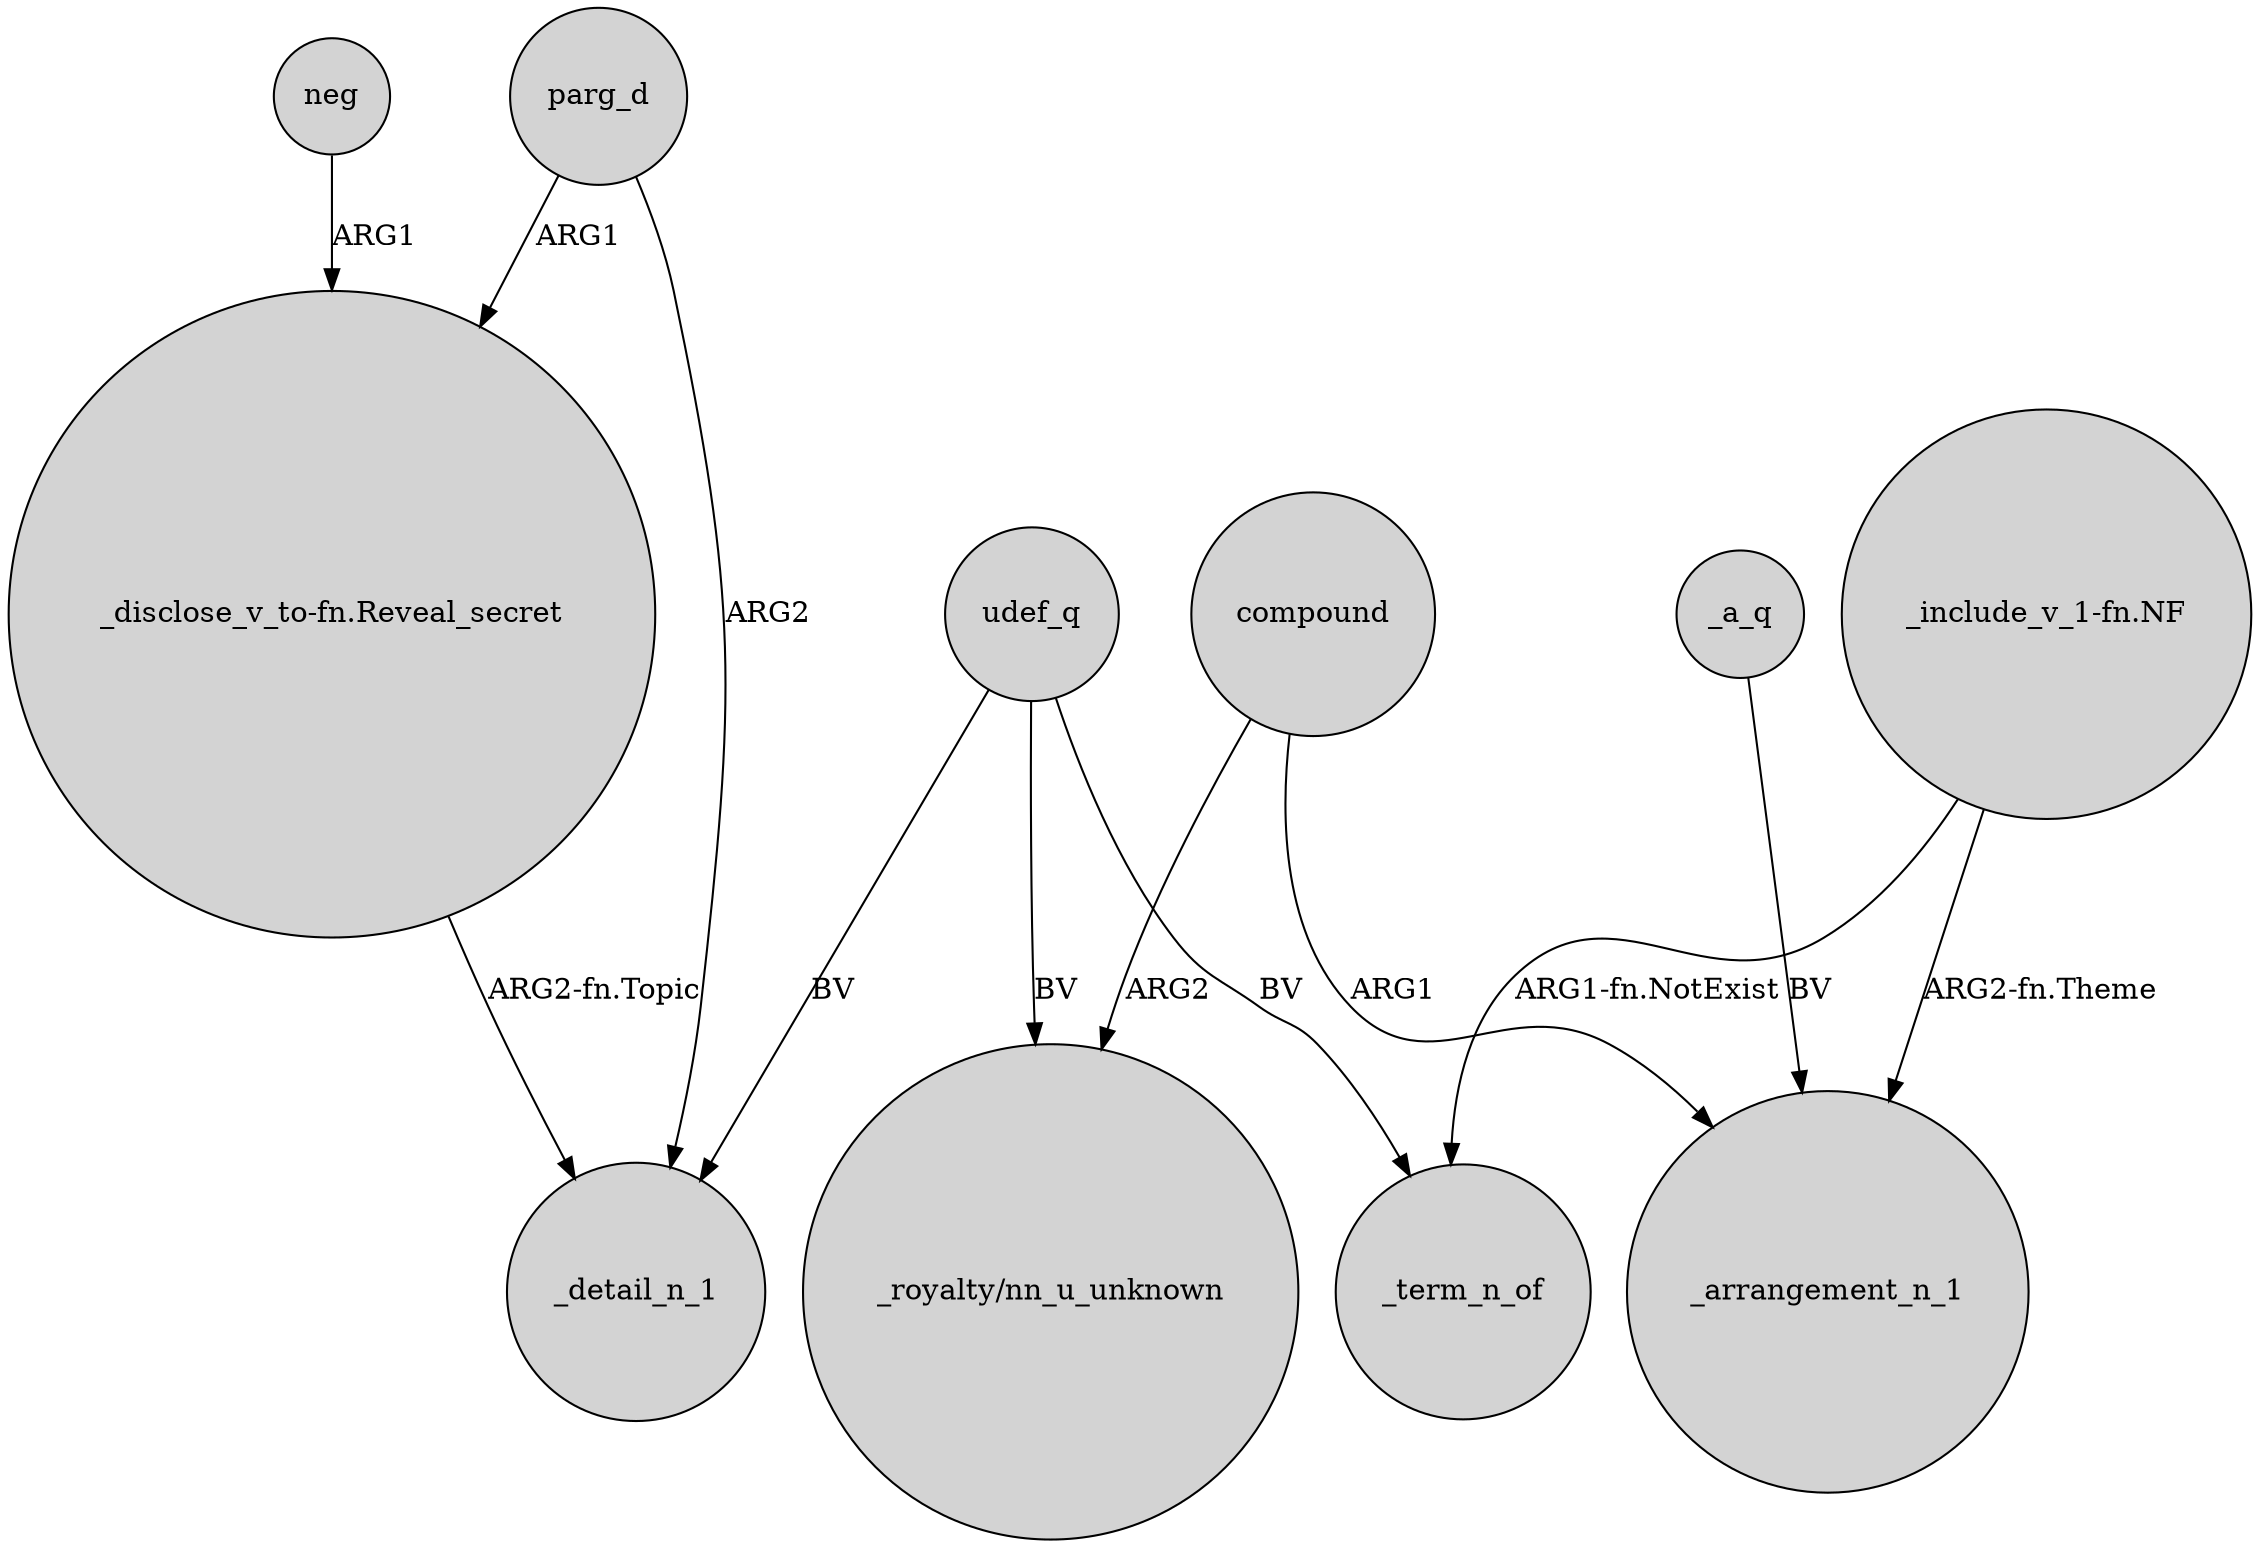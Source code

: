 digraph {
	node [shape=circle style=filled]
	parg_d -> "_disclose_v_to-fn.Reveal_secret" [label=ARG1]
	"_disclose_v_to-fn.Reveal_secret" -> _detail_n_1 [label="ARG2-fn.Topic"]
	neg -> "_disclose_v_to-fn.Reveal_secret" [label=ARG1]
	udef_q -> "_royalty/nn_u_unknown" [label=BV]
	_a_q -> _arrangement_n_1 [label=BV]
	parg_d -> _detail_n_1 [label=ARG2]
	compound -> _arrangement_n_1 [label=ARG1]
	udef_q -> _term_n_of [label=BV]
	udef_q -> _detail_n_1 [label=BV]
	"_include_v_1-fn.NF" -> _term_n_of [label="ARG1-fn.NotExist"]
	"_include_v_1-fn.NF" -> _arrangement_n_1 [label="ARG2-fn.Theme"]
	compound -> "_royalty/nn_u_unknown" [label=ARG2]
}
